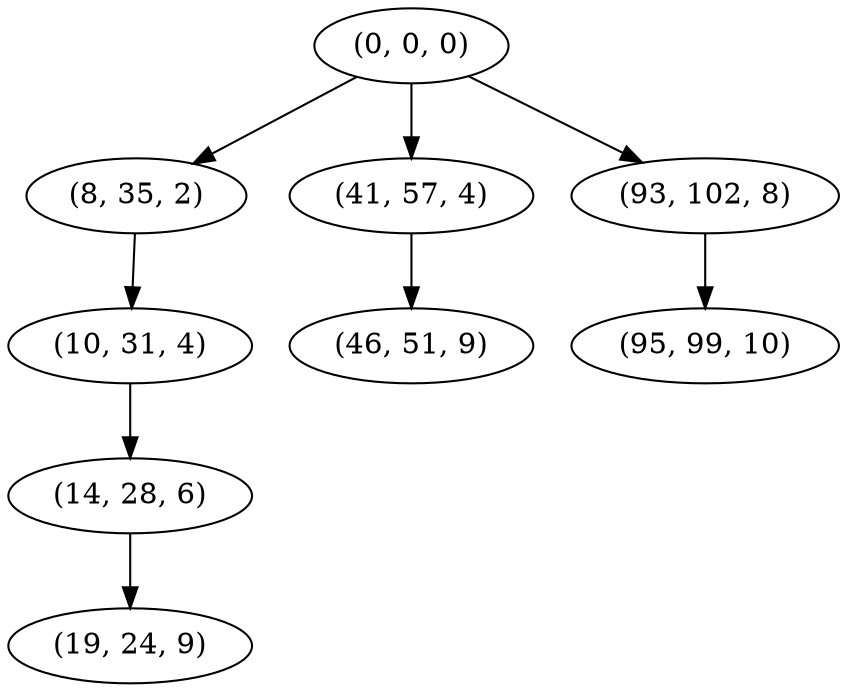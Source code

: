 digraph tree {
    "(0, 0, 0)";
    "(8, 35, 2)";
    "(10, 31, 4)";
    "(14, 28, 6)";
    "(19, 24, 9)";
    "(41, 57, 4)";
    "(46, 51, 9)";
    "(93, 102, 8)";
    "(95, 99, 10)";
    "(0, 0, 0)" -> "(8, 35, 2)";
    "(0, 0, 0)" -> "(41, 57, 4)";
    "(0, 0, 0)" -> "(93, 102, 8)";
    "(8, 35, 2)" -> "(10, 31, 4)";
    "(10, 31, 4)" -> "(14, 28, 6)";
    "(14, 28, 6)" -> "(19, 24, 9)";
    "(41, 57, 4)" -> "(46, 51, 9)";
    "(93, 102, 8)" -> "(95, 99, 10)";
}
